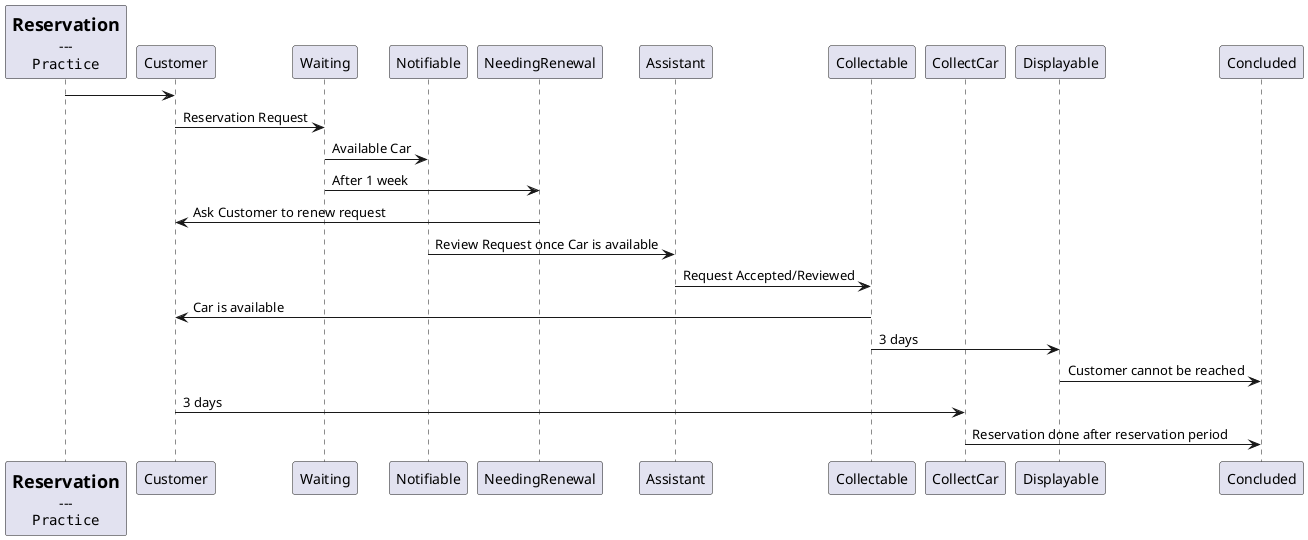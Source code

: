 @startuml

/'
A software system has been developed to support the operations of a specialised
car-hire company. One software class within the system is called Reservation and
the lifecycle of a Reservation object is described as follows:
    “When a Member reserves a CarModel over the Internet, the Reservation is initially
Waiting to be processed by an Assistant (this is so the Customer can make a
Reservation without the intervention of an Assistant). The Reservation becomes
Notifiable if, some time later, an Assistant finds a suitable unreserved Car in the
display area of the car park, or if one is returned by a Customer. In this case, the Car
is moved to the reserved area.

    If no car becomes available for a particular Reservation within a week, the
Reservation becomes NeedingRenewal: the Member must be contacted, by phone
or in person, so that they can cancel the Reservation, or ask for it to be renewed for
another week. If the Member cancels or can’t be contacted within five days, the
Reservation is concluded.

    Once a Reservation is Notifiable, the Member must be notified by an Assistant, in
person or by phone, within three days; if the Customer can be reached, the
Reservation is Collectable otherwise it becomes Displayable (a Car that was moved
to the reserved area must be returned to the display area).

    Once a Reservation is Collectable, the Member must collect the Car within three
days; if they do collect, the Reservation is Concluded; otherwise, the Reservation
becomes Displayable.

    Once a Displayable reservation’s Car has been put back in the display area, the
Reservation is Concluded.

    At any time, the Member may cancel the Reservation over the Internet, by phone or
in person.” 
'/

/'
    
We have the following actors/objects:
    - Waiting;
    - Notifiable;
    - NeedingRenewal;
    - Concluded;
    - Collectable;
    - Displayable;
    - Car;
    - Assisstant;
    - Customer;

We have the following Lifetimes:
    - Reservation Request;
    - Reservation Accepted;
    - Reservation Cancelled;
    - Reservation Concluded;
    - Collectable;
    - Displayable;

'/

participant Customer order 10
participant Waiting order 20
participant Notifiable order 30
participant NeedingRenewal order 40
participant Assistant order 50
participant Collectable order 60
participant CollectCar order 70
participant Displayable order 90
participant Concluded order 90

participant Participant [
    =Reservation
    ---
    ""Practice""
]

Participant -> Customer

Customer -> Waiting : Reservation Request
Waiting -> Notifiable : Available Car
Waiting -> NeedingRenewal : After 1 week
NeedingRenewal -> Customer :  Ask Customer to renew request
Notifiable -> Assistant : Review Request once Car is available
Assistant -> Collectable : Request Accepted/Reviewed
Collectable -> Customer : Car is available
Collectable -> Displayable : 3 days
Displayable -> Concluded : Customer cannot be reached
Customer -> CollectCar :  3 days 
CollectCar -> Concluded : Reservation done after reservation period

@enduml